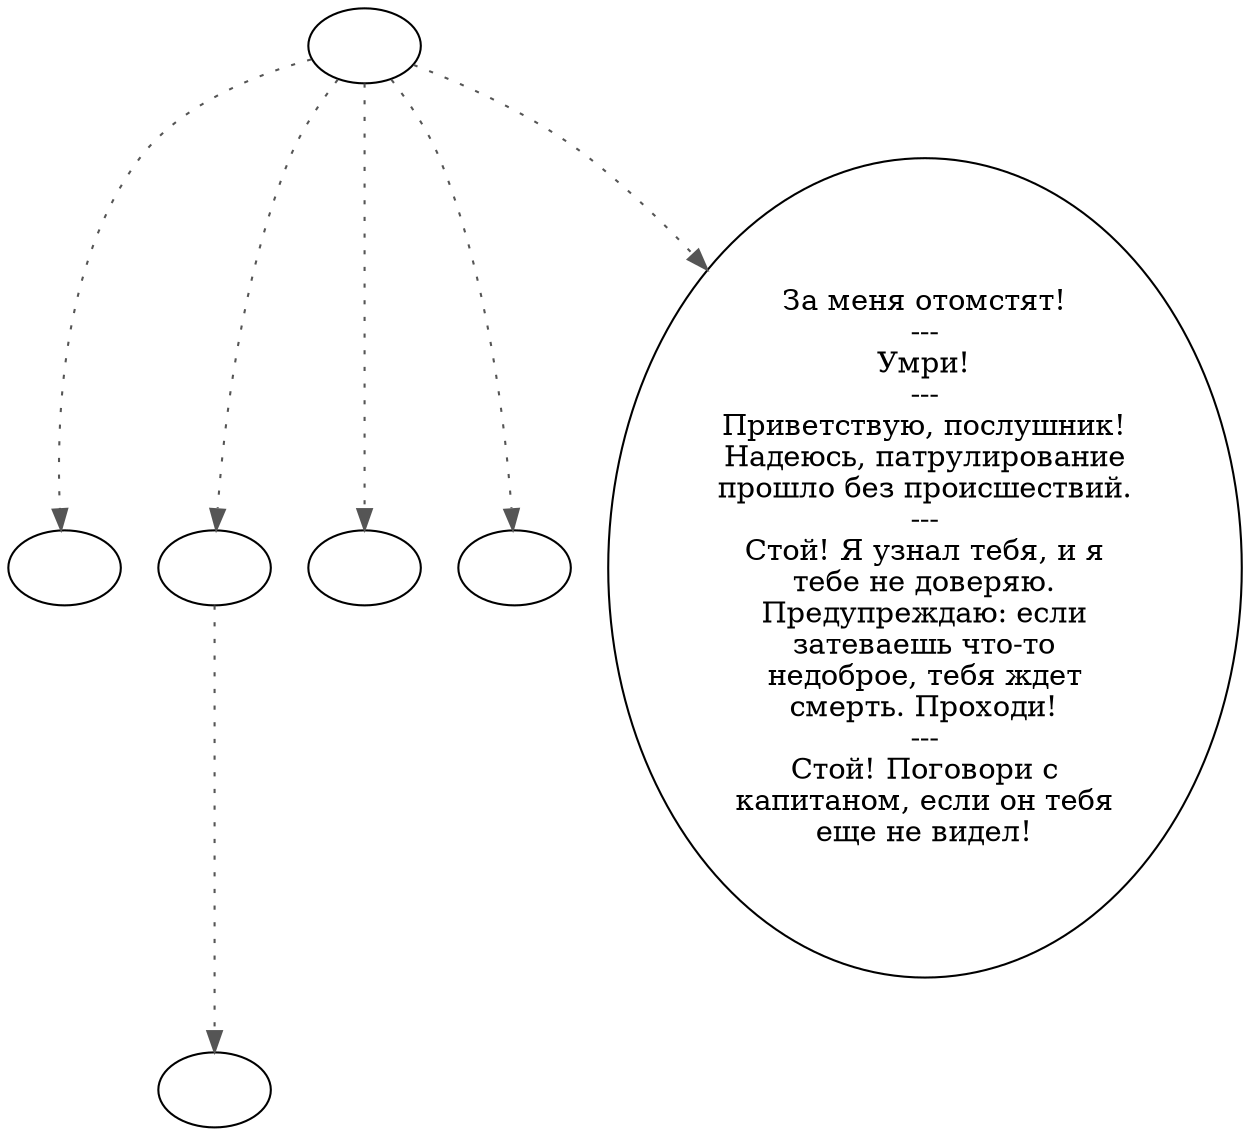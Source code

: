 digraph genpala {
  "start" [style=filled       fillcolor="#FFFFFF"       color="#000000"]
  "start" -> "combat_p_proc" [style=dotted color="#555555"]
  "start" -> "critter_p_proc" [style=dotted color="#555555"]
  "start" -> "destroy_p_proc" [style=dotted color="#555555"]
  "start" -> "pickup_p_proc" [style=dotted color="#555555"]
  "start" -> "talk_p_proc" [style=dotted color="#555555"]
  "start" [label=""]
  "combat_p_proc" [style=filled       fillcolor="#FFFFFF"       color="#000000"]
  "combat_p_proc" [label=""]
  "critter_p_proc" [style=filled       fillcolor="#FFFFFF"       color="#000000"]
  "critter_p_proc" -> "flee_dude" [style=dotted color="#555555"]
  "critter_p_proc" [label=""]
  "destroy_p_proc" [style=filled       fillcolor="#FFFFFF"       color="#000000"]
  "destroy_p_proc" [label=""]
  "pickup_p_proc" [style=filled       fillcolor="#FFFFFF"       color="#000000"]
  "pickup_p_proc" [label=""]
  "talk_p_proc" [style=filled       fillcolor="#FFFFFF"       color="#000000"]
  "talk_p_proc" [label="За меня отомстят!\n---\nУмри!\n---\nПриветствую, послушник!\nНадеюсь, патрулирование\nпрошло без происшествий.\n---\nСтой! Я узнал тебя, и я\nтебе не доверяю.\nПредупреждаю: если\nзатеваешь что-то\nнедоброе, тебя ждет\nсмерть. Проходи!\n---\nСтой! Поговори с\nкапитаном, если он тебя\nеще не видел!"]
  "flee_dude" [style=filled       fillcolor="#FFFFFF"       color="#000000"]
  "flee_dude" [label=""]
}